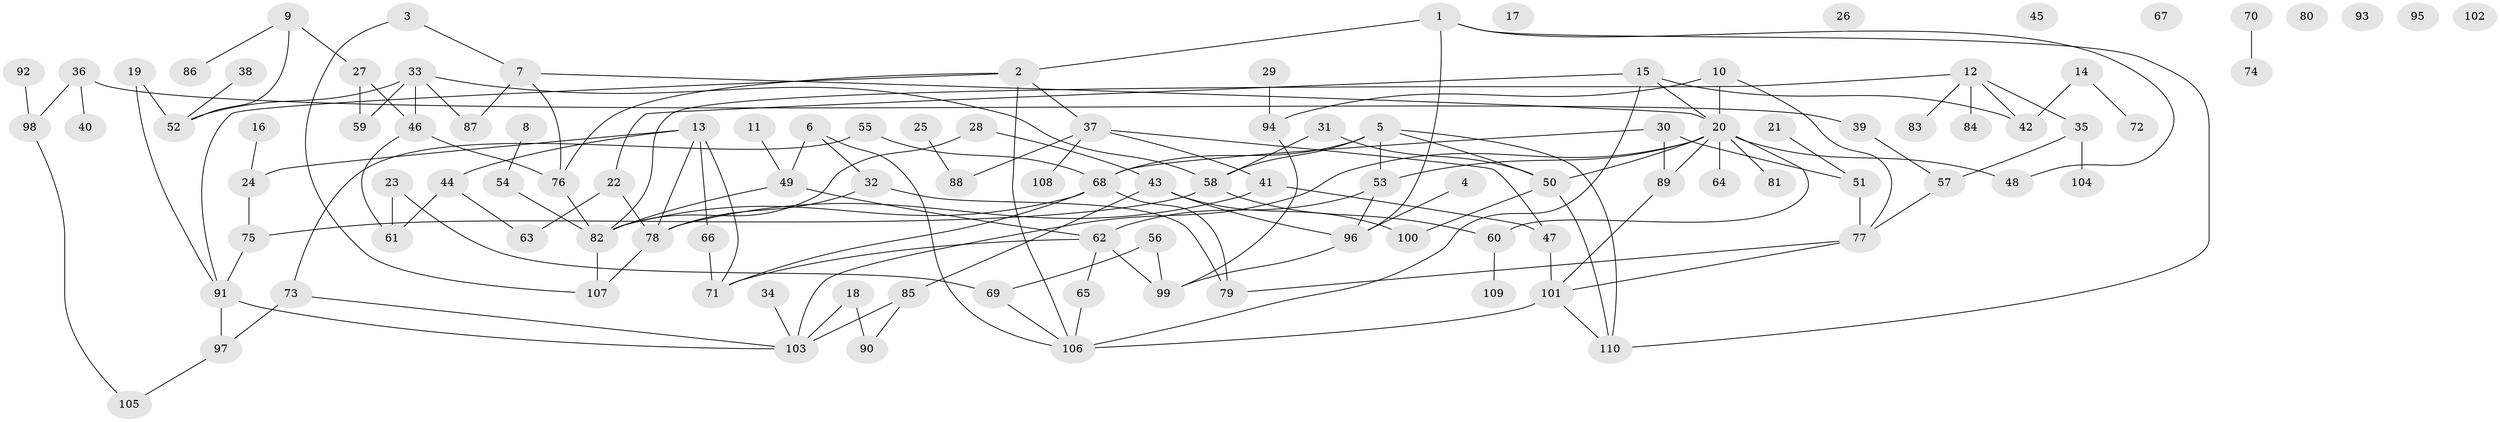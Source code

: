 // coarse degree distribution, {5: 0.05454545454545454, 2: 0.14545454545454545, 4: 0.21818181818181817, 3: 0.10909090909090909, 1: 0.16363636363636364, 17: 0.01818181818181818, 6: 0.05454545454545454, 9: 0.03636363636363636, 0: 0.16363636363636364, 7: 0.01818181818181818, 8: 0.01818181818181818}
// Generated by graph-tools (version 1.1) at 2025/16/03/04/25 18:16:31]
// undirected, 110 vertices, 151 edges
graph export_dot {
graph [start="1"]
  node [color=gray90,style=filled];
  1;
  2;
  3;
  4;
  5;
  6;
  7;
  8;
  9;
  10;
  11;
  12;
  13;
  14;
  15;
  16;
  17;
  18;
  19;
  20;
  21;
  22;
  23;
  24;
  25;
  26;
  27;
  28;
  29;
  30;
  31;
  32;
  33;
  34;
  35;
  36;
  37;
  38;
  39;
  40;
  41;
  42;
  43;
  44;
  45;
  46;
  47;
  48;
  49;
  50;
  51;
  52;
  53;
  54;
  55;
  56;
  57;
  58;
  59;
  60;
  61;
  62;
  63;
  64;
  65;
  66;
  67;
  68;
  69;
  70;
  71;
  72;
  73;
  74;
  75;
  76;
  77;
  78;
  79;
  80;
  81;
  82;
  83;
  84;
  85;
  86;
  87;
  88;
  89;
  90;
  91;
  92;
  93;
  94;
  95;
  96;
  97;
  98;
  99;
  100;
  101;
  102;
  103;
  104;
  105;
  106;
  107;
  108;
  109;
  110;
  1 -- 2;
  1 -- 48;
  1 -- 96;
  1 -- 110;
  2 -- 37;
  2 -- 76;
  2 -- 91;
  2 -- 106;
  3 -- 7;
  3 -- 107;
  4 -- 96;
  5 -- 50;
  5 -- 53;
  5 -- 58;
  5 -- 68;
  5 -- 110;
  6 -- 32;
  6 -- 49;
  6 -- 106;
  7 -- 20;
  7 -- 76;
  7 -- 87;
  8 -- 54;
  9 -- 27;
  9 -- 52;
  9 -- 86;
  10 -- 20;
  10 -- 77;
  10 -- 94;
  11 -- 49;
  12 -- 35;
  12 -- 42;
  12 -- 82;
  12 -- 83;
  12 -- 84;
  13 -- 24;
  13 -- 44;
  13 -- 66;
  13 -- 71;
  13 -- 78;
  14 -- 42;
  14 -- 72;
  15 -- 20;
  15 -- 22;
  15 -- 42;
  15 -- 106;
  16 -- 24;
  18 -- 90;
  18 -- 103;
  19 -- 52;
  19 -- 91;
  20 -- 48;
  20 -- 50;
  20 -- 53;
  20 -- 60;
  20 -- 64;
  20 -- 81;
  20 -- 89;
  20 -- 103;
  21 -- 51;
  22 -- 63;
  22 -- 78;
  23 -- 61;
  23 -- 69;
  24 -- 75;
  25 -- 88;
  27 -- 46;
  27 -- 59;
  28 -- 43;
  28 -- 82;
  29 -- 94;
  30 -- 51;
  30 -- 68;
  30 -- 89;
  31 -- 50;
  31 -- 58;
  32 -- 78;
  32 -- 79;
  33 -- 46;
  33 -- 52;
  33 -- 58;
  33 -- 59;
  33 -- 87;
  34 -- 103;
  35 -- 57;
  35 -- 104;
  36 -- 39;
  36 -- 40;
  36 -- 98;
  37 -- 41;
  37 -- 47;
  37 -- 88;
  37 -- 108;
  38 -- 52;
  39 -- 57;
  41 -- 47;
  41 -- 78;
  43 -- 85;
  43 -- 96;
  43 -- 100;
  44 -- 61;
  44 -- 63;
  46 -- 61;
  46 -- 76;
  47 -- 101;
  49 -- 62;
  49 -- 82;
  50 -- 100;
  50 -- 110;
  51 -- 77;
  53 -- 62;
  53 -- 96;
  54 -- 82;
  55 -- 68;
  55 -- 73;
  56 -- 69;
  56 -- 99;
  57 -- 77;
  58 -- 60;
  58 -- 75;
  60 -- 109;
  62 -- 65;
  62 -- 71;
  62 -- 99;
  65 -- 106;
  66 -- 71;
  68 -- 71;
  68 -- 79;
  68 -- 82;
  69 -- 106;
  70 -- 74;
  73 -- 97;
  73 -- 103;
  75 -- 91;
  76 -- 82;
  77 -- 79;
  77 -- 101;
  78 -- 107;
  82 -- 107;
  85 -- 90;
  85 -- 103;
  89 -- 101;
  91 -- 97;
  91 -- 103;
  92 -- 98;
  94 -- 99;
  96 -- 99;
  97 -- 105;
  98 -- 105;
  101 -- 106;
  101 -- 110;
}
